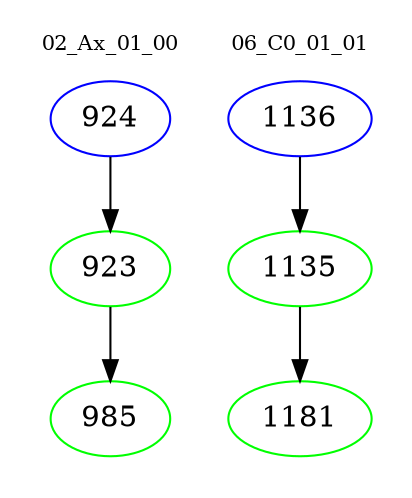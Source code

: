 digraph{
subgraph cluster_0 {
color = white
label = "02_Ax_01_00";
fontsize=10;
T0_924 [label="924", color="blue"]
T0_924 -> T0_923 [color="black"]
T0_923 [label="923", color="green"]
T0_923 -> T0_985 [color="black"]
T0_985 [label="985", color="green"]
}
subgraph cluster_1 {
color = white
label = "06_C0_01_01";
fontsize=10;
T1_1136 [label="1136", color="blue"]
T1_1136 -> T1_1135 [color="black"]
T1_1135 [label="1135", color="green"]
T1_1135 -> T1_1181 [color="black"]
T1_1181 [label="1181", color="green"]
}
}
